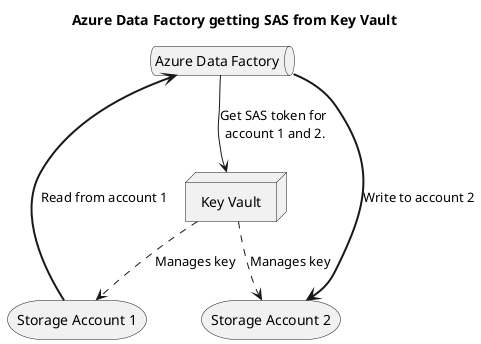 @startuml ADF-SAS

title Azure Data Factory getting SAS from Key Vault

storage  "Storage Account 1" as stacc1
storage  "Storage Account 2" as stacc2
node "Key Vault" as kv


queue  "Azure Data Factory" as adf 

kv ..> stacc1 : "Manages key"
kv ..> stacc2 : "Manages key"

adf --> kv : "Get SAS token for \naccount 1 and 2."
adf <== stacc1: "Read from account 1"
adf ==> stacc2: "Write to account 2"

@enduml